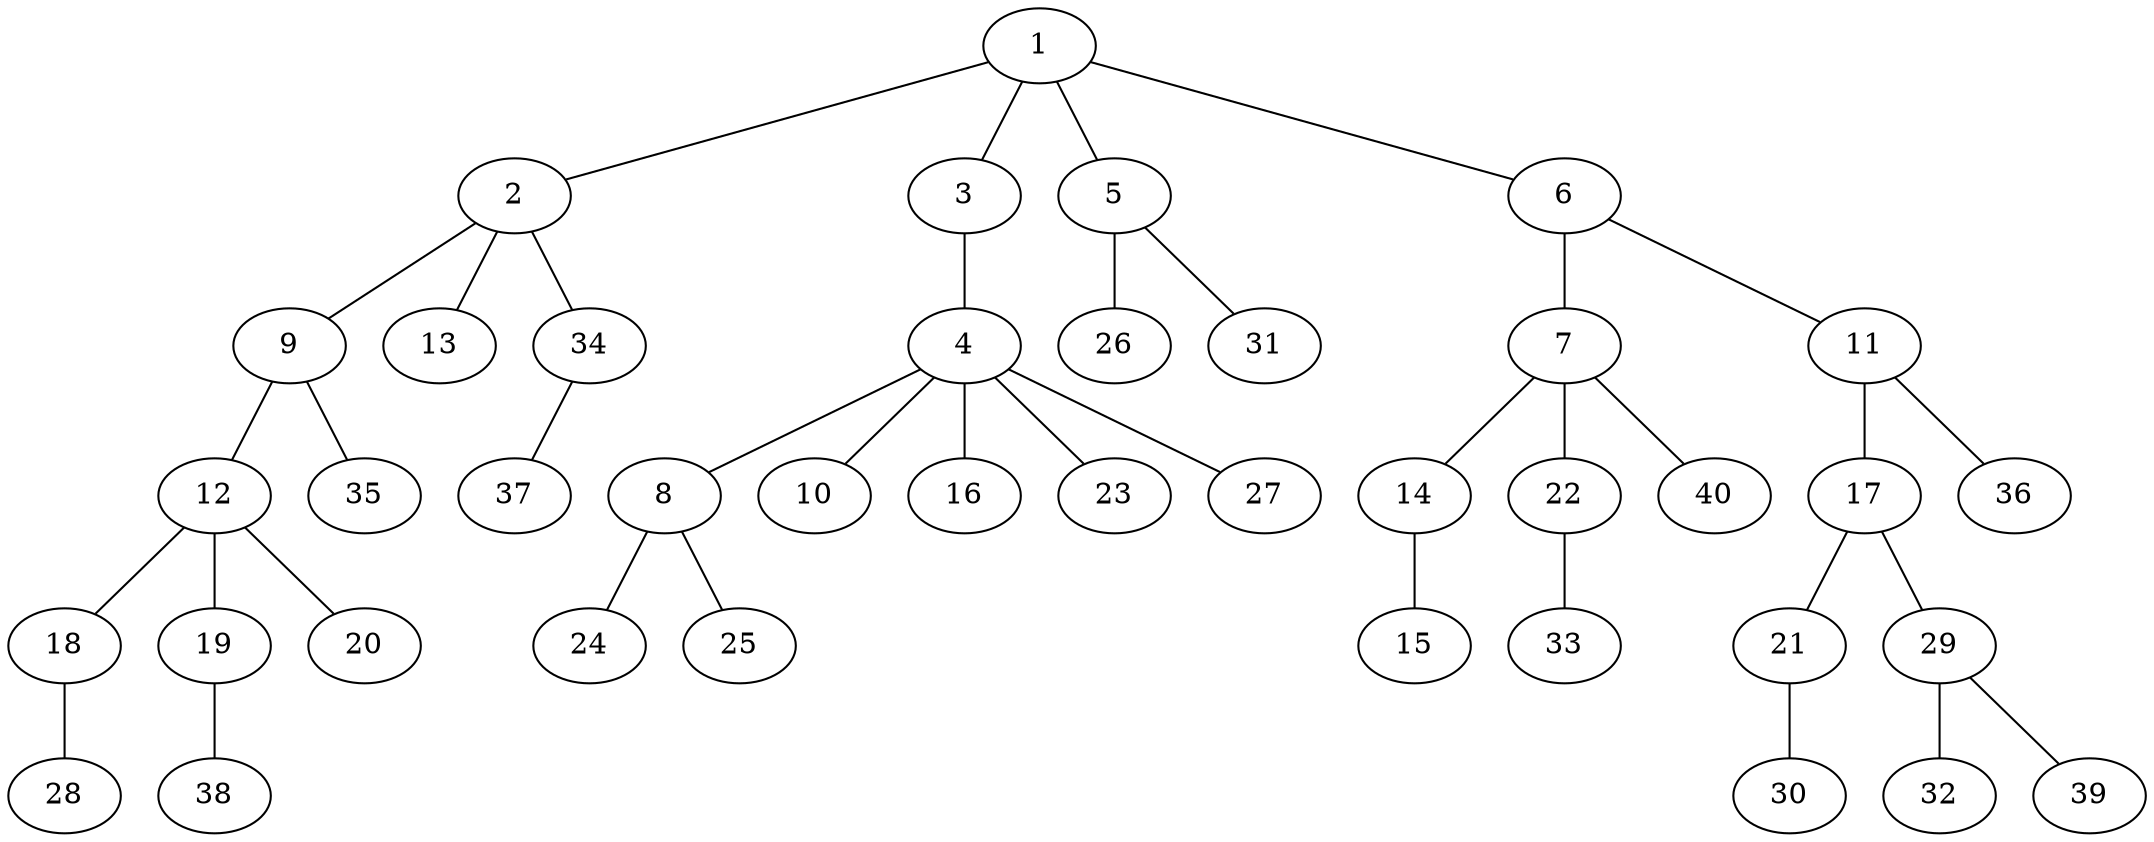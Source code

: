 graph graphname {1--2
1--3
1--5
1--6
2--9
2--13
2--34
3--4
4--8
4--10
4--16
4--23
4--27
5--26
5--31
6--7
6--11
7--14
7--22
7--40
8--24
8--25
9--12
9--35
11--17
11--36
12--18
12--19
12--20
14--15
17--21
17--29
18--28
19--38
21--30
22--33
29--32
29--39
34--37
}